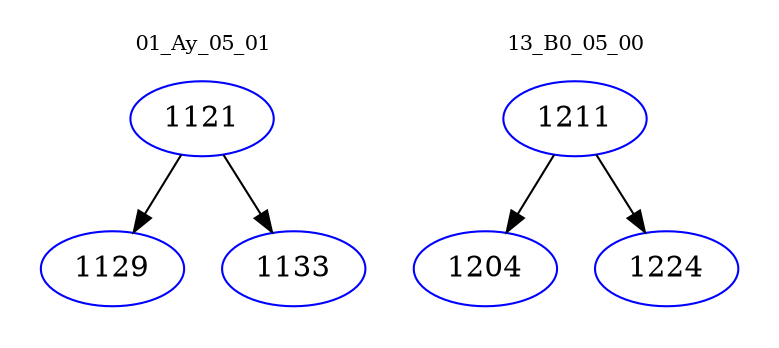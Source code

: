 digraph{
subgraph cluster_0 {
color = white
label = "01_Ay_05_01";
fontsize=10;
T0_1121 [label="1121", color="blue"]
T0_1121 -> T0_1129 [color="black"]
T0_1129 [label="1129", color="blue"]
T0_1121 -> T0_1133 [color="black"]
T0_1133 [label="1133", color="blue"]
}
subgraph cluster_1 {
color = white
label = "13_B0_05_00";
fontsize=10;
T1_1211 [label="1211", color="blue"]
T1_1211 -> T1_1204 [color="black"]
T1_1204 [label="1204", color="blue"]
T1_1211 -> T1_1224 [color="black"]
T1_1224 [label="1224", color="blue"]
}
}

